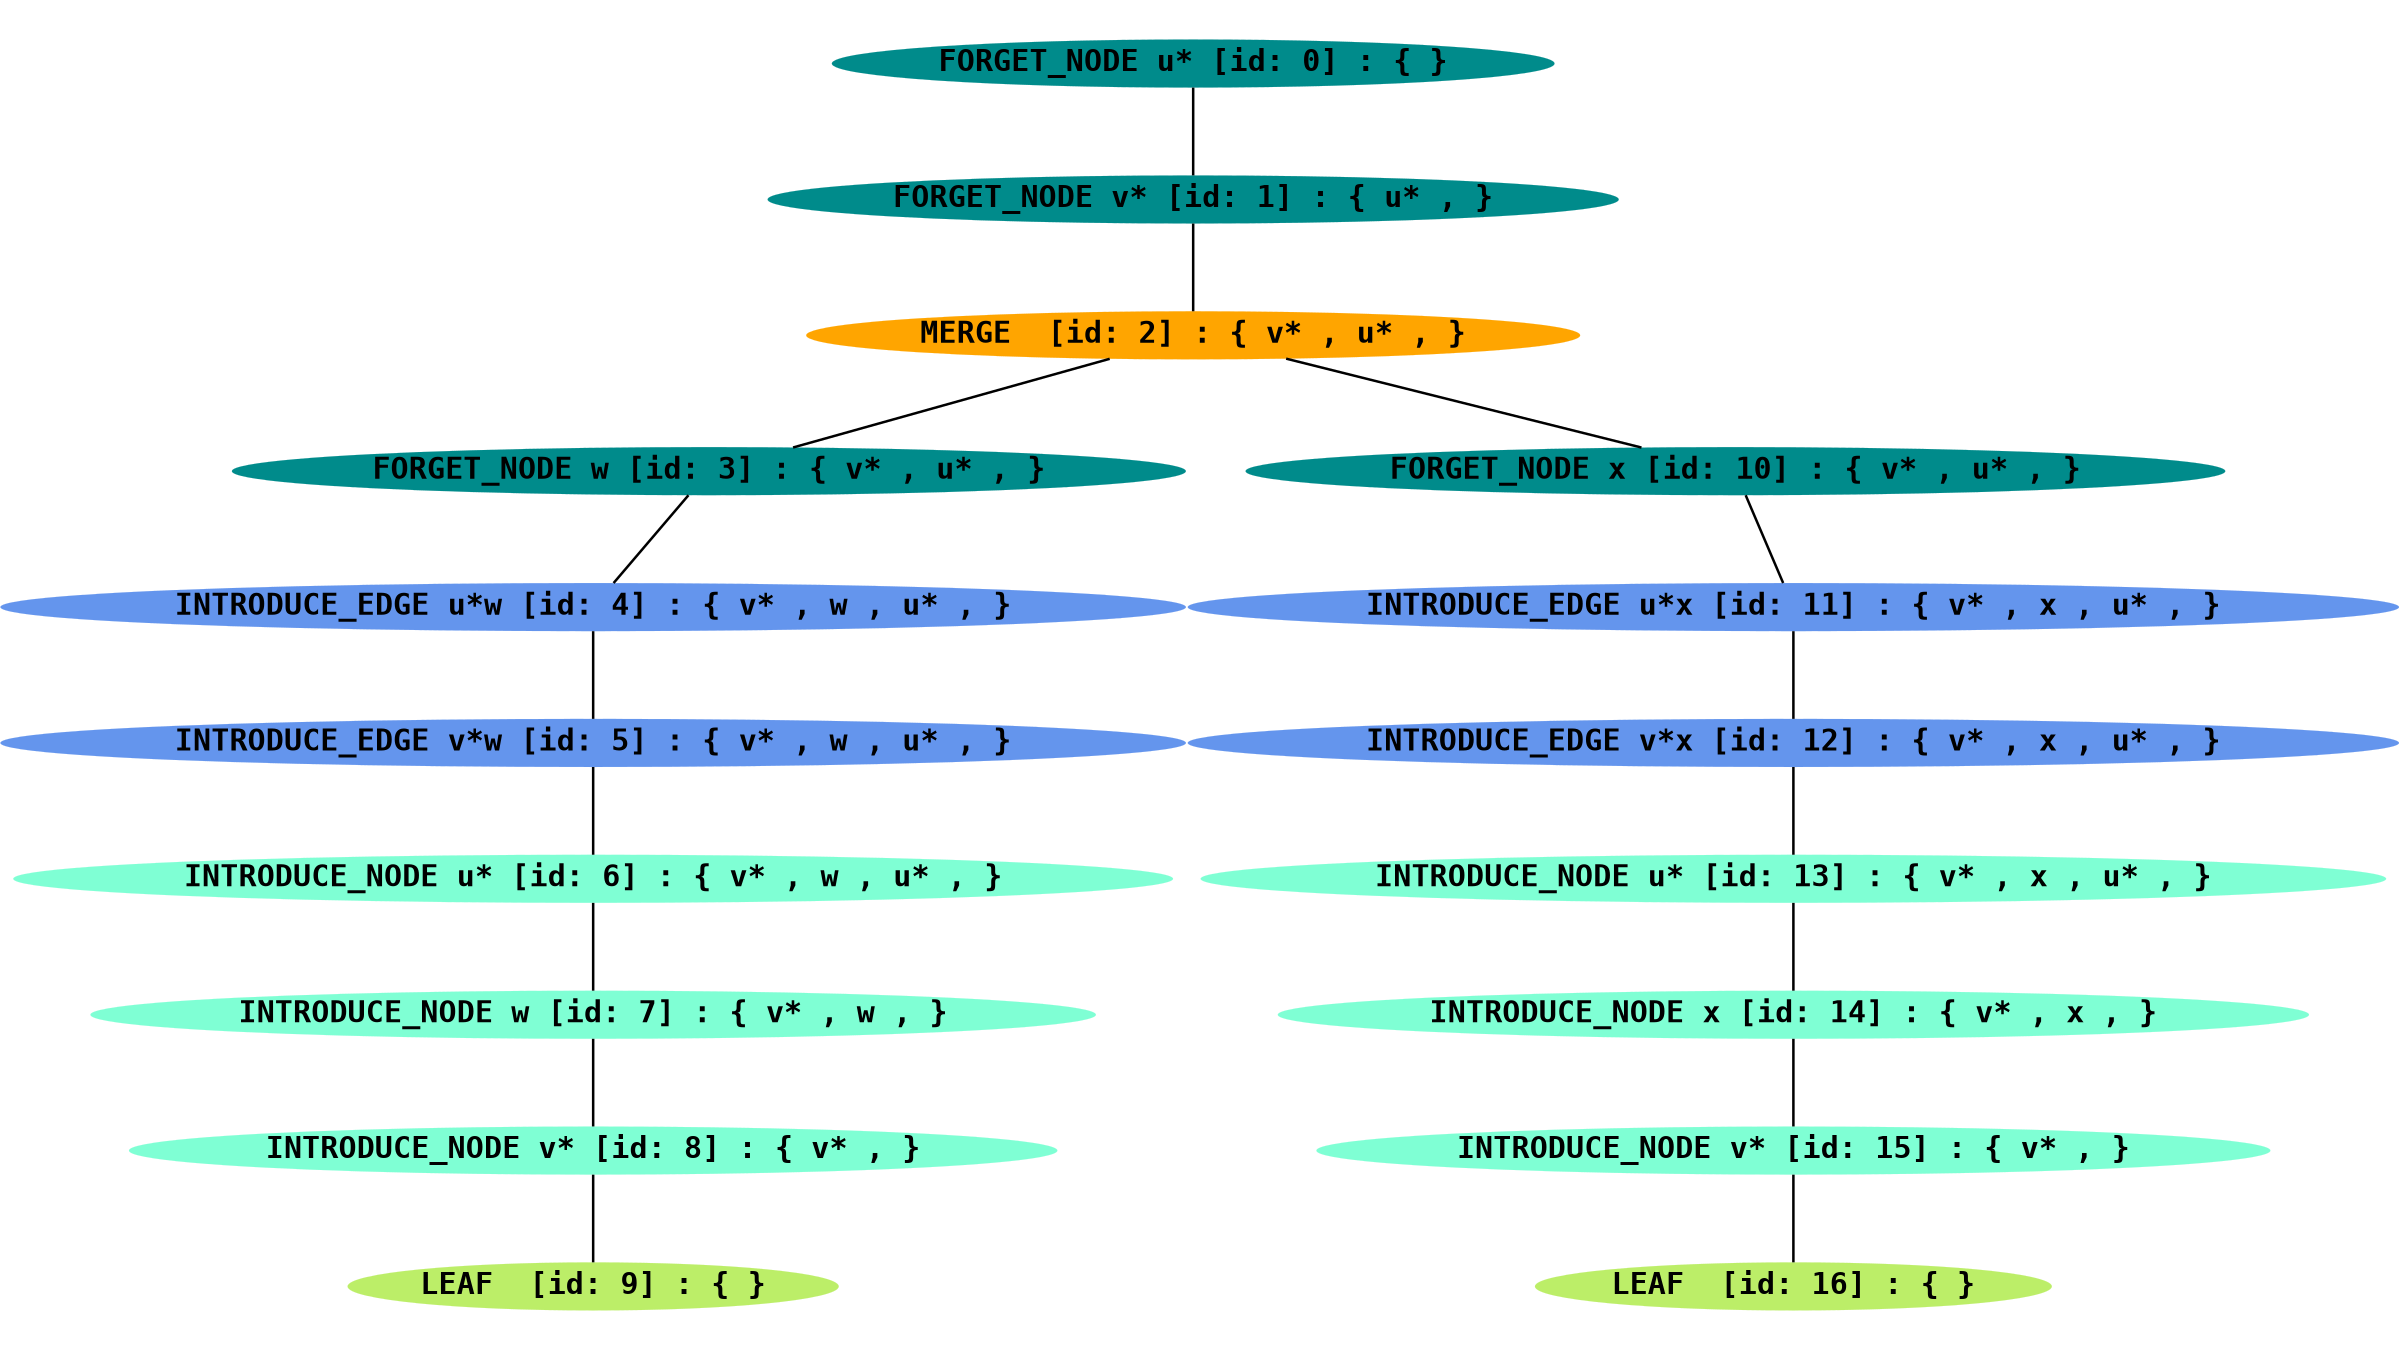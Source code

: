 graph G {
ratio = fill;
size = "16, 9";
node [fontsize = 300, fontname="Courier-Bold"];
edge [penwidth = 25, layer="background", arrowhead=vee, arrowsize=25.0];
0 [label= "FORGET_NODE u* [id: 0] : { }", color=cyan4, style=filled]
1 [label= "FORGET_NODE v* [id: 1] : { u* , }", color=cyan4, style=filled]
0 -- 1;
2 [label= "MERGE  [id: 2] : { v* , u* , }", color=orange1, style=filled]
1 -- 2;
3 [label= "FORGET_NODE w [id: 3] : { v* , u* , }", color=cyan4, style=filled]
2 -- 3;
10 [label= "FORGET_NODE x [id: 10] : { v* , u* , }", color=cyan4, style=filled]
2 -- 10;
4 [label= "INTRODUCE_EDGE u*w [id: 4] : { v* , w , u* , }", color=cornflowerblue, style=filled]
3 -- 4;
11 [label= "INTRODUCE_EDGE u*x [id: 11] : { v* , x , u* , }", color=cornflowerblue, style=filled]
10 -- 11;
5 [label= "INTRODUCE_EDGE v*w [id: 5] : { v* , w , u* , }", color=cornflowerblue, style=filled]
4 -- 5;
12 [label= "INTRODUCE_EDGE v*x [id: 12] : { v* , x , u* , }", color=cornflowerblue, style=filled]
11 -- 12;
6 [label= "INTRODUCE_NODE u* [id: 6] : { v* , w , u* , }", color=aquamarine, style=filled]
5 -- 6;
13 [label= "INTRODUCE_NODE u* [id: 13] : { v* , x , u* , }", color=aquamarine, style=filled]
12 -- 13;
7 [label= "INTRODUCE_NODE w [id: 7] : { v* , w , }", color=aquamarine, style=filled]
6 -- 7;
14 [label= "INTRODUCE_NODE x [id: 14] : { v* , x , }", color=aquamarine, style=filled]
13 -- 14;
8 [label= "INTRODUCE_NODE v* [id: 8] : { v* , }", color=aquamarine, style=filled]
7 -- 8;
15 [label= "INTRODUCE_NODE v* [id: 15] : { v* , }", color=aquamarine, style=filled]
14 -- 15;
9 [label= "LEAF  [id: 9] : { }", color=darkolivegreen2, style=filled]
8 -- 9;
16 [label= "LEAF  [id: 16] : { }", color=darkolivegreen2, style=filled]
15 -- 16;
}
